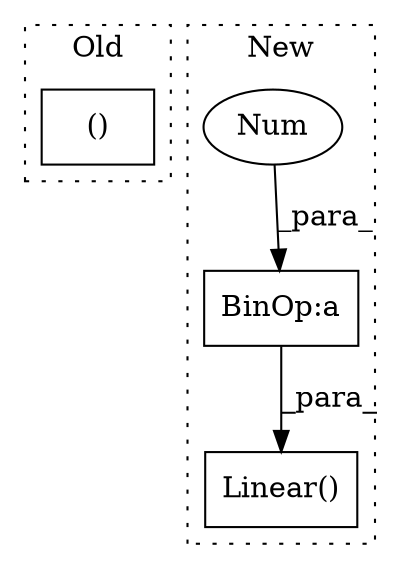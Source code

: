 digraph G {
subgraph cluster0 {
1 [label="()" a="54" s="720" l="3" shape="box"];
label = "Old";
style="dotted";
}
subgraph cluster1 {
2 [label="Linear()" a="75" s="1133,1178" l="10,1" shape="box"];
3 [label="BinOp:a" a="82" s="1154" l="3" shape="box"];
4 [label="Num" a="76" s="1157" l="1" shape="ellipse"];
label = "New";
style="dotted";
}
3 -> 2 [label="_para_"];
4 -> 3 [label="_para_"];
}
